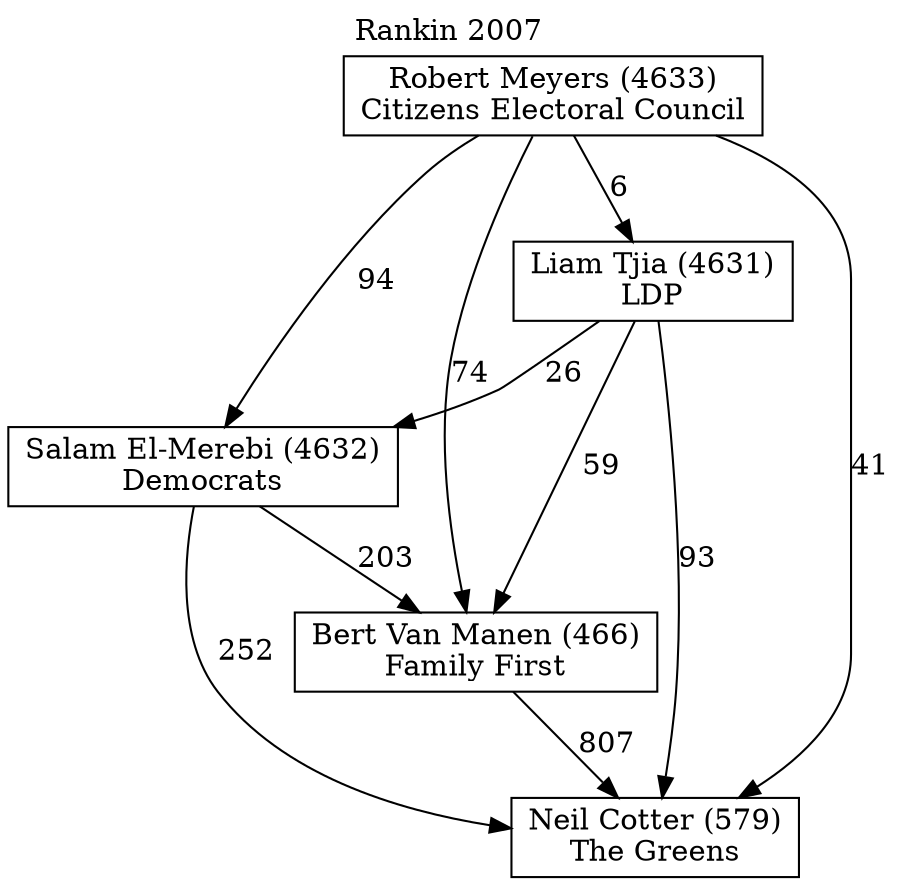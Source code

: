 // House preference flow
digraph "Neil Cotter (579)_Rankin_2007" {
	graph [label="Rankin 2007" labelloc=t mclimit=10]
	node [shape=box]
	"Bert Van Manen (466)" [label="Bert Van Manen (466)
Family First"]
	"Liam Tjia (4631)" [label="Liam Tjia (4631)
LDP"]
	"Neil Cotter (579)" [label="Neil Cotter (579)
The Greens"]
	"Robert Meyers (4633)" [label="Robert Meyers (4633)
Citizens Electoral Council"]
	"Salam El-Merebi (4632)" [label="Salam El-Merebi (4632)
Democrats"]
	"Bert Van Manen (466)" -> "Neil Cotter (579)" [label=807]
	"Liam Tjia (4631)" -> "Bert Van Manen (466)" [label=59]
	"Liam Tjia (4631)" -> "Neil Cotter (579)" [label=93]
	"Liam Tjia (4631)" -> "Salam El-Merebi (4632)" [label=26]
	"Robert Meyers (4633)" -> "Bert Van Manen (466)" [label=74]
	"Robert Meyers (4633)" -> "Liam Tjia (4631)" [label=6]
	"Robert Meyers (4633)" -> "Neil Cotter (579)" [label=41]
	"Robert Meyers (4633)" -> "Salam El-Merebi (4632)" [label=94]
	"Salam El-Merebi (4632)" -> "Bert Van Manen (466)" [label=203]
	"Salam El-Merebi (4632)" -> "Neil Cotter (579)" [label=252]
}
